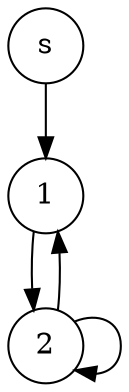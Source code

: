 digraph state {
node [shape = circle];
s -> 1[ label = "" ];
1 -> 2[ label = "" ];
2 -> 2[ label = "" ];
2 -> 1[ label = "" ];
}
